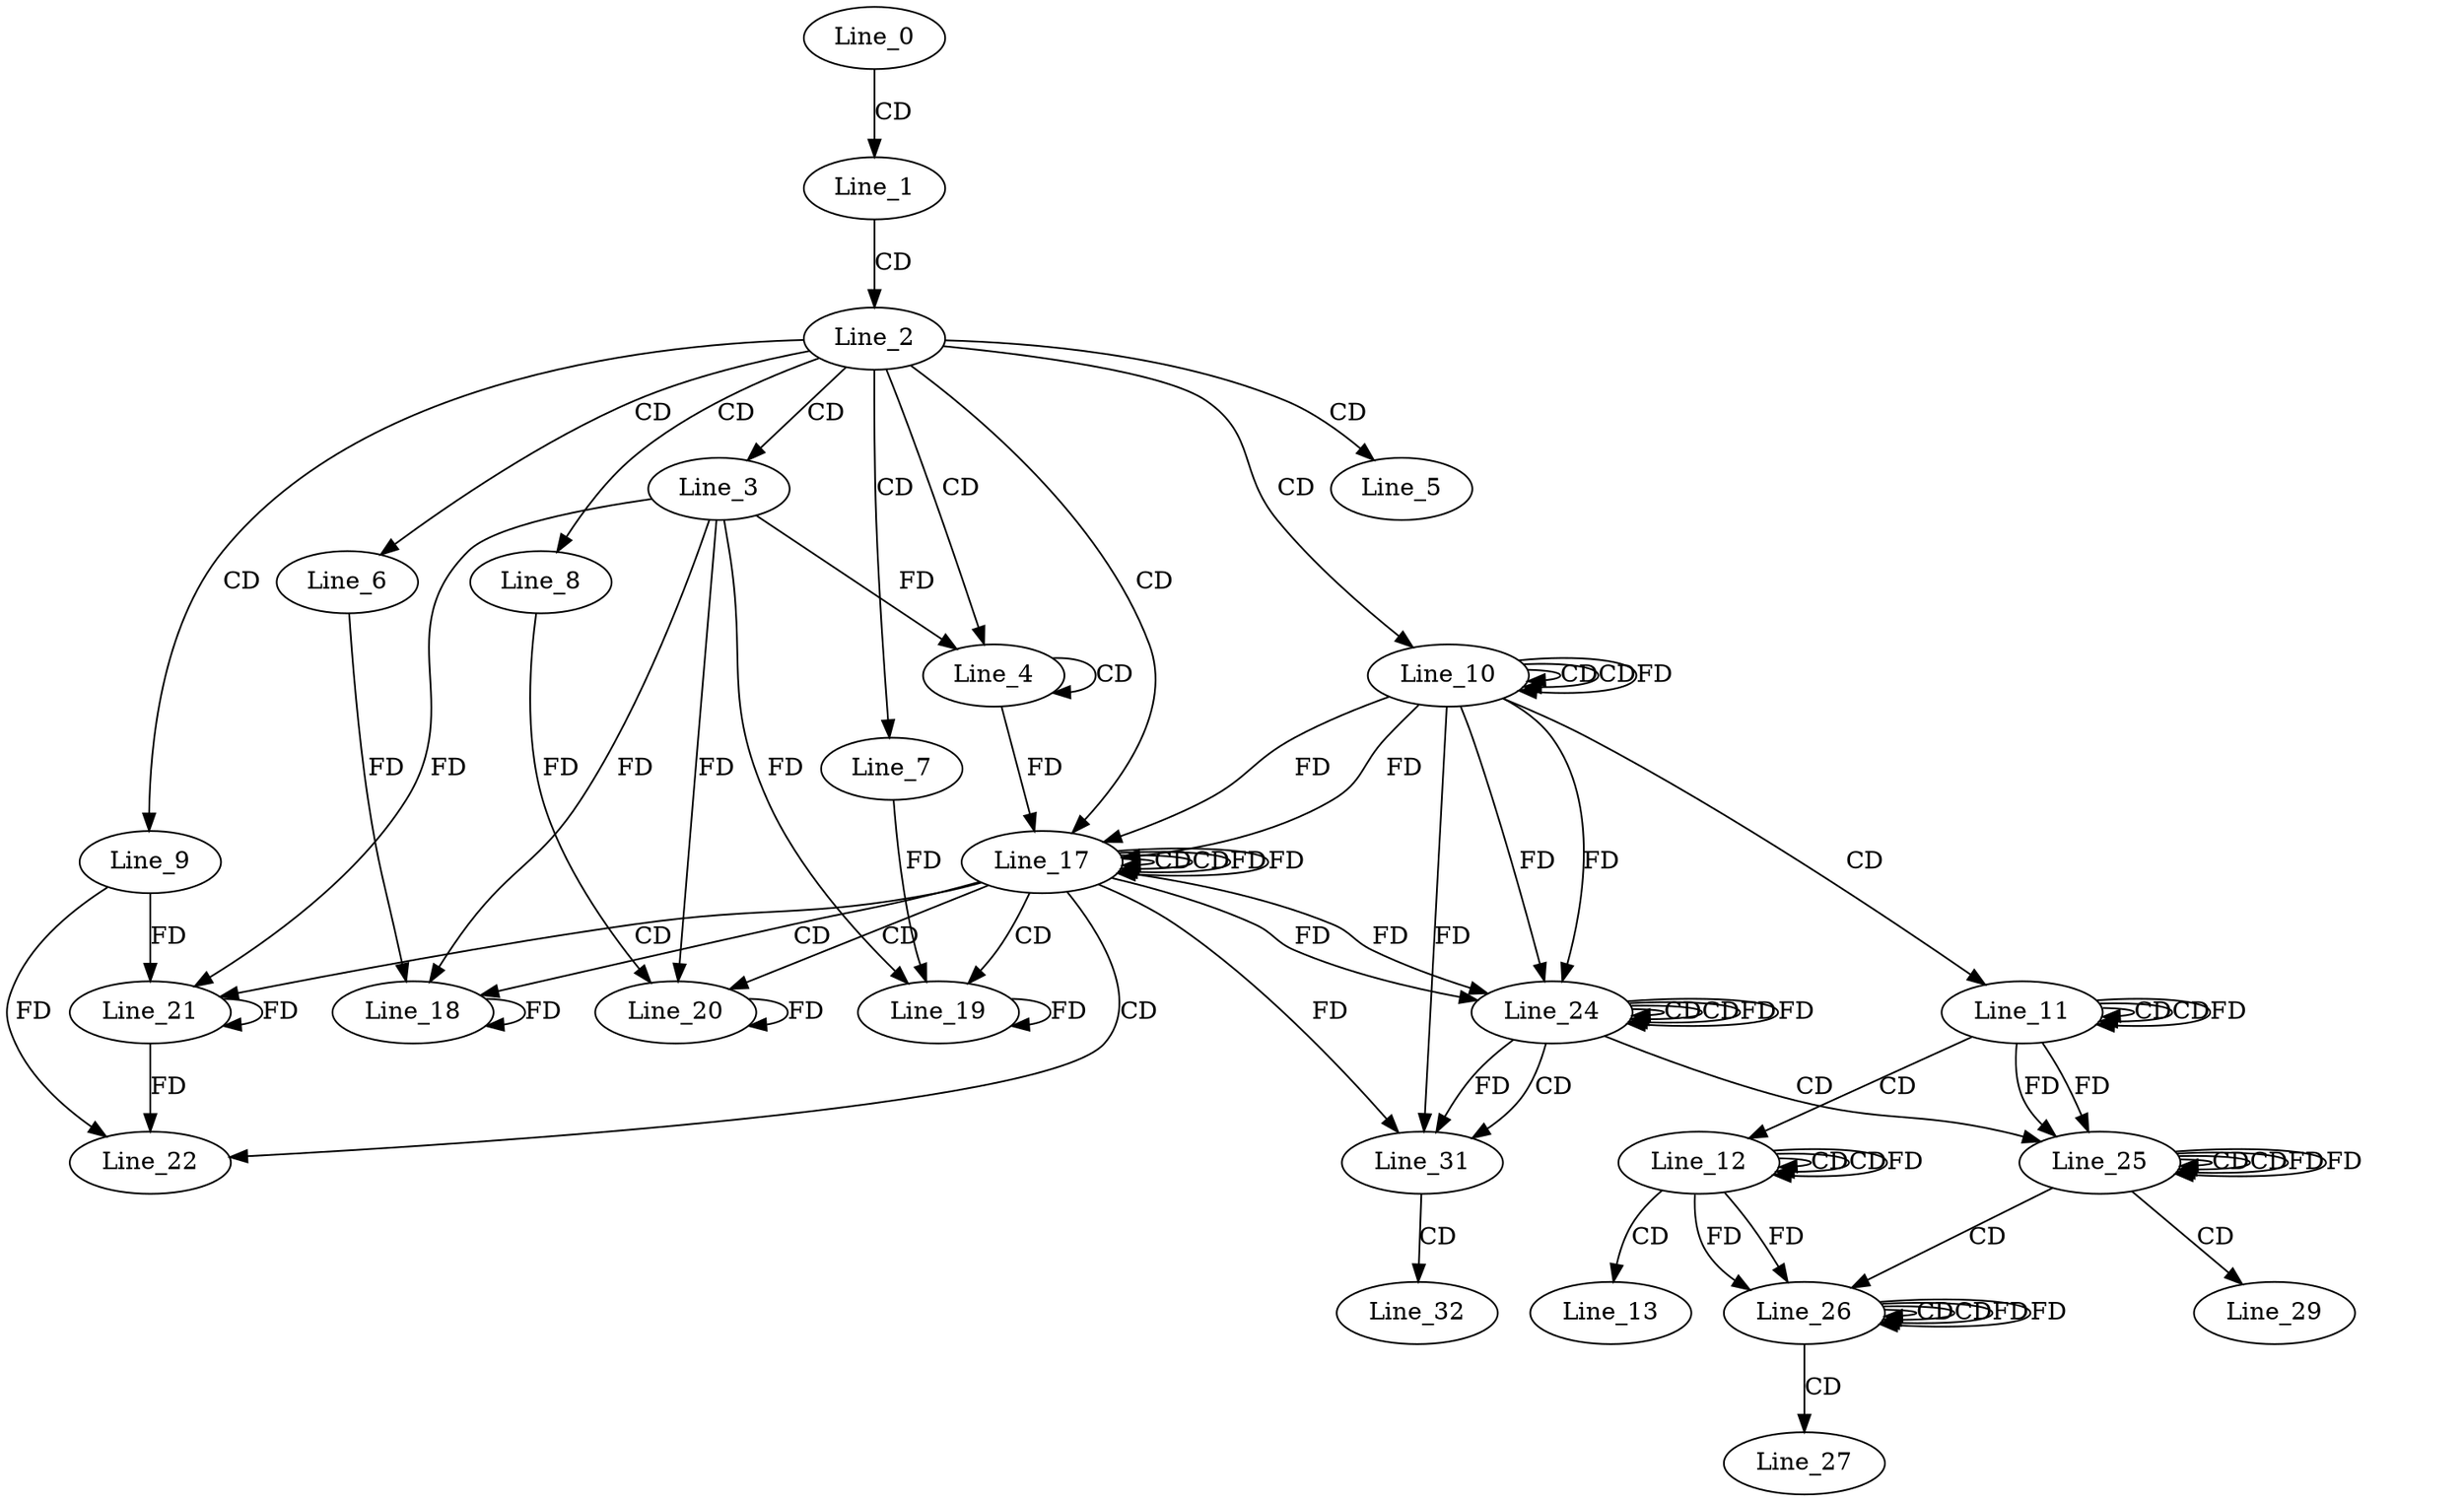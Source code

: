 digraph G {
  Line_0;
  Line_1;
  Line_2;
  Line_3;
  Line_4;
  Line_4;
  Line_5;
  Line_6;
  Line_7;
  Line_8;
  Line_9;
  Line_10;
  Line_10;
  Line_10;
  Line_11;
  Line_11;
  Line_11;
  Line_12;
  Line_12;
  Line_12;
  Line_13;
  Line_17;
  Line_17;
  Line_17;
  Line_18;
  Line_18;
  Line_19;
  Line_19;
  Line_20;
  Line_20;
  Line_21;
  Line_21;
  Line_22;
  Line_24;
  Line_24;
  Line_24;
  Line_25;
  Line_25;
  Line_25;
  Line_26;
  Line_26;
  Line_26;
  Line_27;
  Line_29;
  Line_31;
  Line_32;
  Line_0 -> Line_1 [ label="CD" ];
  Line_1 -> Line_2 [ label="CD" ];
  Line_2 -> Line_3 [ label="CD" ];
  Line_2 -> Line_4 [ label="CD" ];
  Line_4 -> Line_4 [ label="CD" ];
  Line_3 -> Line_4 [ label="FD" ];
  Line_2 -> Line_5 [ label="CD" ];
  Line_2 -> Line_6 [ label="CD" ];
  Line_2 -> Line_7 [ label="CD" ];
  Line_2 -> Line_8 [ label="CD" ];
  Line_2 -> Line_9 [ label="CD" ];
  Line_2 -> Line_10 [ label="CD" ];
  Line_10 -> Line_10 [ label="CD" ];
  Line_10 -> Line_10 [ label="CD" ];
  Line_10 -> Line_10 [ label="FD" ];
  Line_10 -> Line_11 [ label="CD" ];
  Line_11 -> Line_11 [ label="CD" ];
  Line_11 -> Line_11 [ label="CD" ];
  Line_11 -> Line_11 [ label="FD" ];
  Line_11 -> Line_12 [ label="CD" ];
  Line_12 -> Line_12 [ label="CD" ];
  Line_12 -> Line_12 [ label="CD" ];
  Line_12 -> Line_12 [ label="FD" ];
  Line_12 -> Line_13 [ label="CD" ];
  Line_2 -> Line_17 [ label="CD" ];
  Line_17 -> Line_17 [ label="CD" ];
  Line_10 -> Line_17 [ label="FD" ];
  Line_4 -> Line_17 [ label="FD" ];
  Line_17 -> Line_17 [ label="CD" ];
  Line_17 -> Line_17 [ label="FD" ];
  Line_10 -> Line_17 [ label="FD" ];
  Line_17 -> Line_18 [ label="CD" ];
  Line_18 -> Line_18 [ label="FD" ];
  Line_6 -> Line_18 [ label="FD" ];
  Line_3 -> Line_18 [ label="FD" ];
  Line_17 -> Line_19 [ label="CD" ];
  Line_19 -> Line_19 [ label="FD" ];
  Line_7 -> Line_19 [ label="FD" ];
  Line_3 -> Line_19 [ label="FD" ];
  Line_17 -> Line_20 [ label="CD" ];
  Line_20 -> Line_20 [ label="FD" ];
  Line_8 -> Line_20 [ label="FD" ];
  Line_3 -> Line_20 [ label="FD" ];
  Line_17 -> Line_21 [ label="CD" ];
  Line_21 -> Line_21 [ label="FD" ];
  Line_9 -> Line_21 [ label="FD" ];
  Line_3 -> Line_21 [ label="FD" ];
  Line_17 -> Line_22 [ label="CD" ];
  Line_21 -> Line_22 [ label="FD" ];
  Line_9 -> Line_22 [ label="FD" ];
  Line_24 -> Line_24 [ label="CD" ];
  Line_17 -> Line_24 [ label="FD" ];
  Line_10 -> Line_24 [ label="FD" ];
  Line_24 -> Line_24 [ label="CD" ];
  Line_24 -> Line_24 [ label="FD" ];
  Line_17 -> Line_24 [ label="FD" ];
  Line_10 -> Line_24 [ label="FD" ];
  Line_24 -> Line_25 [ label="CD" ];
  Line_25 -> Line_25 [ label="CD" ];
  Line_11 -> Line_25 [ label="FD" ];
  Line_25 -> Line_25 [ label="CD" ];
  Line_25 -> Line_25 [ label="FD" ];
  Line_11 -> Line_25 [ label="FD" ];
  Line_25 -> Line_26 [ label="CD" ];
  Line_26 -> Line_26 [ label="CD" ];
  Line_12 -> Line_26 [ label="FD" ];
  Line_26 -> Line_26 [ label="CD" ];
  Line_26 -> Line_26 [ label="FD" ];
  Line_12 -> Line_26 [ label="FD" ];
  Line_26 -> Line_27 [ label="CD" ];
  Line_25 -> Line_29 [ label="CD" ];
  Line_24 -> Line_31 [ label="CD" ];
  Line_24 -> Line_31 [ label="FD" ];
  Line_17 -> Line_31 [ label="FD" ];
  Line_10 -> Line_31 [ label="FD" ];
  Line_31 -> Line_32 [ label="CD" ];
  Line_17 -> Line_17 [ label="FD" ];
  Line_24 -> Line_24 [ label="FD" ];
  Line_25 -> Line_25 [ label="FD" ];
  Line_26 -> Line_26 [ label="FD" ];
}
